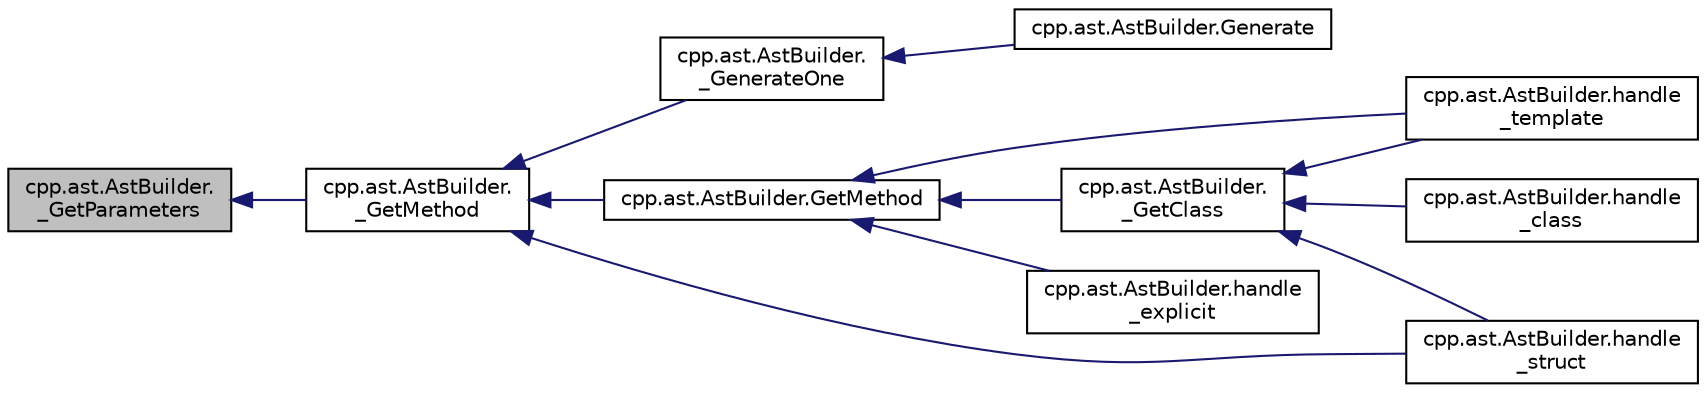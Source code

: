 digraph "cpp.ast.AstBuilder._GetParameters"
{
  edge [fontname="Helvetica",fontsize="10",labelfontname="Helvetica",labelfontsize="10"];
  node [fontname="Helvetica",fontsize="10",shape=record];
  rankdir="LR";
  Node162 [label="cpp.ast.AstBuilder.\l_GetParameters",height=0.2,width=0.4,color="black", fillcolor="grey75", style="filled", fontcolor="black"];
  Node162 -> Node163 [dir="back",color="midnightblue",fontsize="10",style="solid",fontname="Helvetica"];
  Node163 [label="cpp.ast.AstBuilder.\l_GetMethod",height=0.2,width=0.4,color="black", fillcolor="white", style="filled",URL="$d9/dc3/classcpp_1_1ast_1_1_ast_builder.html#ad1d43eb0d4bdc6be1a9d7ff86c54bd66"];
  Node163 -> Node164 [dir="back",color="midnightblue",fontsize="10",style="solid",fontname="Helvetica"];
  Node164 [label="cpp.ast.AstBuilder.\l_GenerateOne",height=0.2,width=0.4,color="black", fillcolor="white", style="filled",URL="$d9/dc3/classcpp_1_1ast_1_1_ast_builder.html#ae3a006851c8f8a4b5929e5e8bcbd4618"];
  Node164 -> Node165 [dir="back",color="midnightblue",fontsize="10",style="solid",fontname="Helvetica"];
  Node165 [label="cpp.ast.AstBuilder.Generate",height=0.2,width=0.4,color="black", fillcolor="white", style="filled",URL="$d9/dc3/classcpp_1_1ast_1_1_ast_builder.html#aebd0392eee56def849468af5b93b720a"];
  Node163 -> Node166 [dir="back",color="midnightblue",fontsize="10",style="solid",fontname="Helvetica"];
  Node166 [label="cpp.ast.AstBuilder.GetMethod",height=0.2,width=0.4,color="black", fillcolor="white", style="filled",URL="$d9/dc3/classcpp_1_1ast_1_1_ast_builder.html#af22fb880867876144d20818391ad267a"];
  Node166 -> Node167 [dir="back",color="midnightblue",fontsize="10",style="solid",fontname="Helvetica"];
  Node167 [label="cpp.ast.AstBuilder.handle\l_template",height=0.2,width=0.4,color="black", fillcolor="white", style="filled",URL="$d9/dc3/classcpp_1_1ast_1_1_ast_builder.html#a0f4d74520697ec05eb6b549daada5a5d"];
  Node166 -> Node168 [dir="back",color="midnightblue",fontsize="10",style="solid",fontname="Helvetica"];
  Node168 [label="cpp.ast.AstBuilder.\l_GetClass",height=0.2,width=0.4,color="black", fillcolor="white", style="filled",URL="$d9/dc3/classcpp_1_1ast_1_1_ast_builder.html#af5670e1181b5af00bce0acc0dd9d0da7"];
  Node168 -> Node169 [dir="back",color="midnightblue",fontsize="10",style="solid",fontname="Helvetica"];
  Node169 [label="cpp.ast.AstBuilder.handle\l_struct",height=0.2,width=0.4,color="black", fillcolor="white", style="filled",URL="$d9/dc3/classcpp_1_1ast_1_1_ast_builder.html#aadfad5b8d50962c04504e806dc0f5b6c"];
  Node168 -> Node167 [dir="back",color="midnightblue",fontsize="10",style="solid",fontname="Helvetica"];
  Node168 -> Node170 [dir="back",color="midnightblue",fontsize="10",style="solid",fontname="Helvetica"];
  Node170 [label="cpp.ast.AstBuilder.handle\l_class",height=0.2,width=0.4,color="black", fillcolor="white", style="filled",URL="$d9/dc3/classcpp_1_1ast_1_1_ast_builder.html#a93bd39632593bec36972355b7e1893e0"];
  Node166 -> Node171 [dir="back",color="midnightblue",fontsize="10",style="solid",fontname="Helvetica"];
  Node171 [label="cpp.ast.AstBuilder.handle\l_explicit",height=0.2,width=0.4,color="black", fillcolor="white", style="filled",URL="$d9/dc3/classcpp_1_1ast_1_1_ast_builder.html#a568860050542b53d3df9cf479f2a5e1c"];
  Node163 -> Node169 [dir="back",color="midnightblue",fontsize="10",style="solid",fontname="Helvetica"];
}
